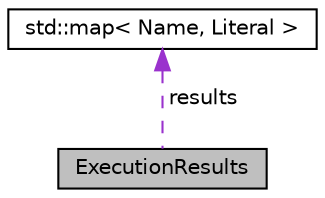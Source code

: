 digraph "ExecutionResults"
{
  edge [fontname="Helvetica",fontsize="10",labelfontname="Helvetica",labelfontsize="10"];
  node [fontname="Helvetica",fontsize="10",shape=record];
  Node1 [label="ExecutionResults",height=0.2,width=0.4,color="black", fillcolor="grey75", style="filled", fontcolor="black"];
  Node2 -> Node1 [dir="back",color="darkorchid3",fontsize="10",style="dashed",label=" results" ];
  Node2 [label="std::map\< Name, Literal \>",height=0.2,width=0.4,color="black", fillcolor="white", style="filled",URL="$classstd_1_1map.html"];
}

